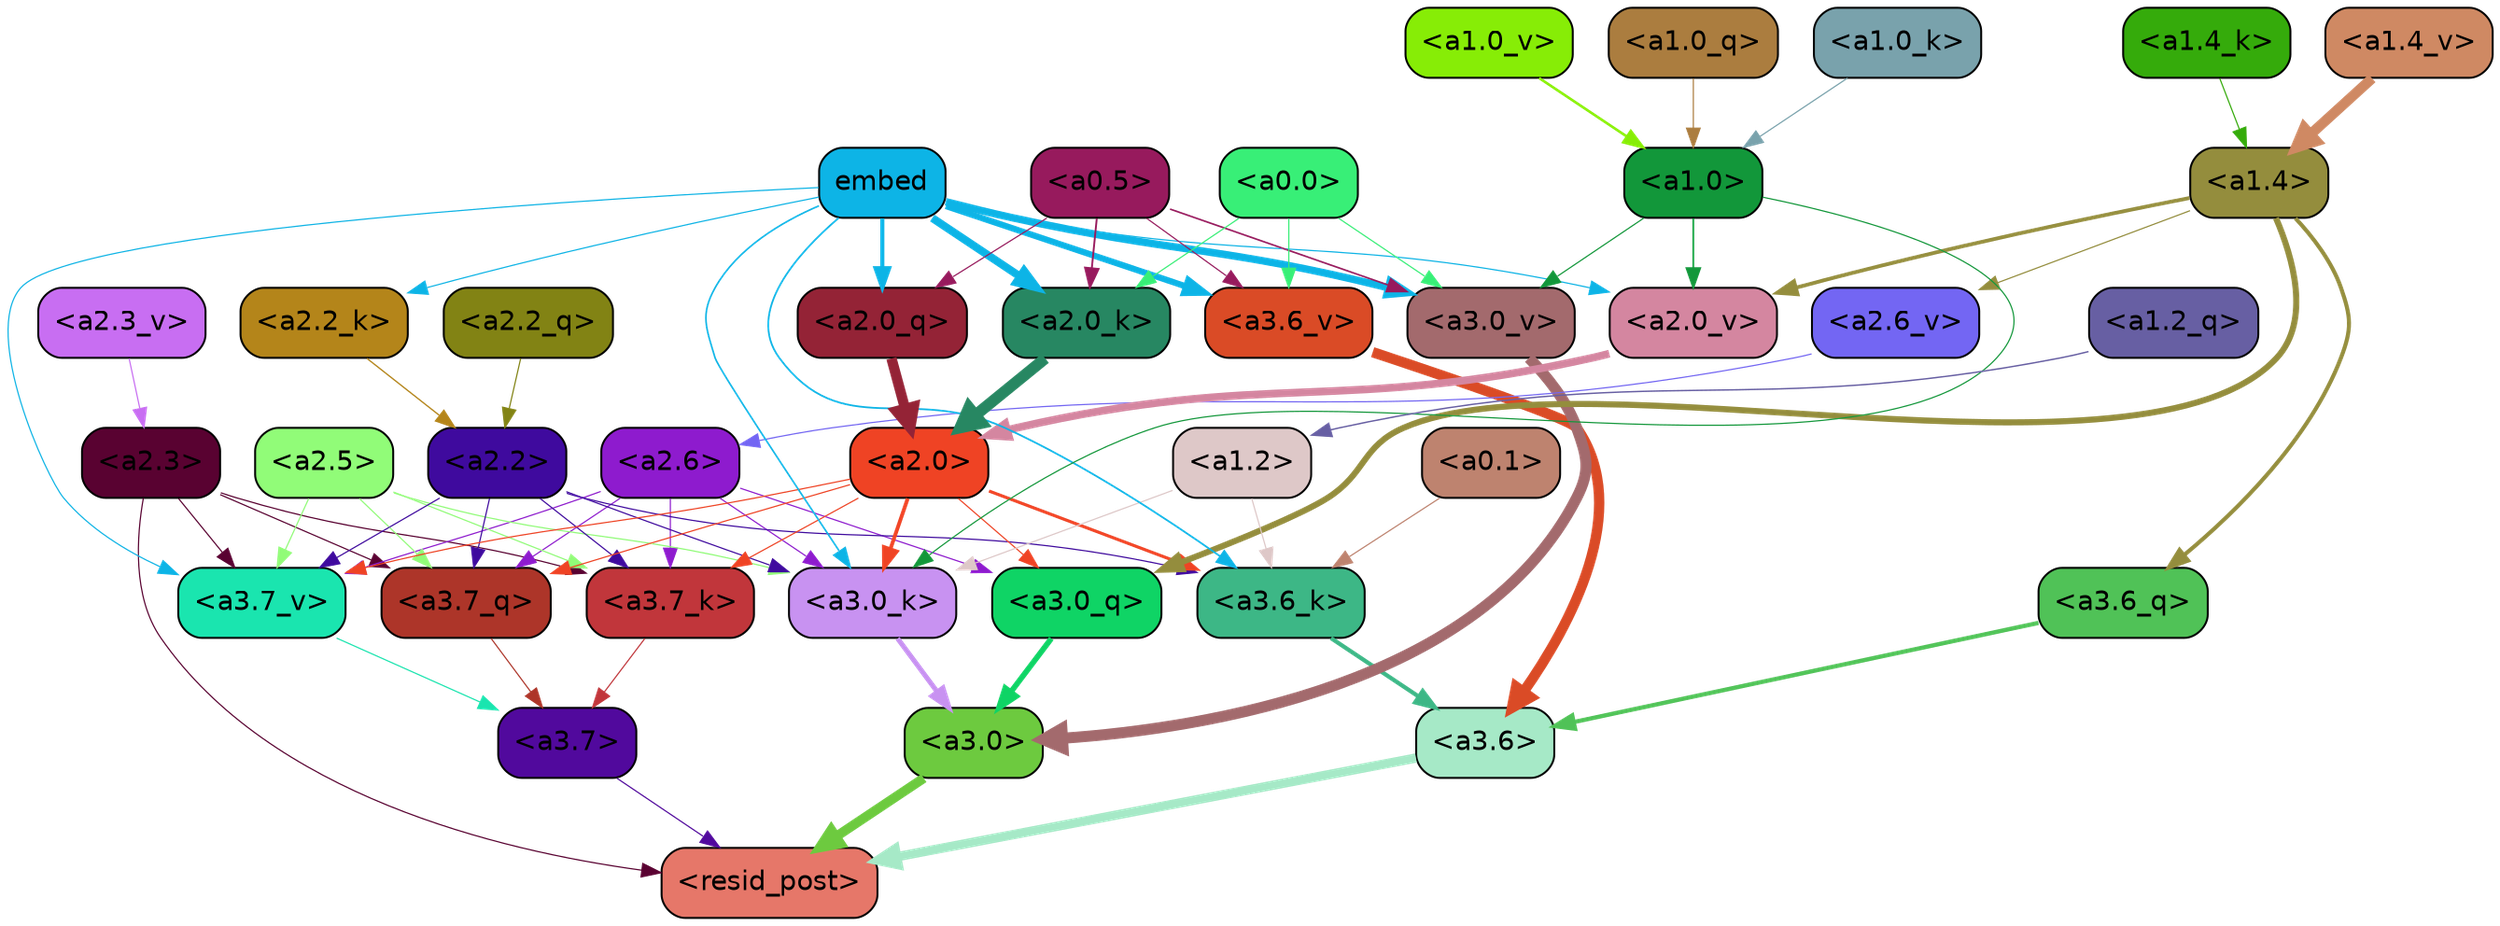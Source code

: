 strict digraph "" {
	graph [bgcolor=transparent,
		layout=dot,
		overlap=false,
		splines=true
	];
	"<a3.7>"	[color=black,
		fillcolor="#51099d",
		fontname=Helvetica,
		shape=box,
		style="filled, rounded"];
	"<resid_post>"	[color=black,
		fillcolor="#e67769",
		fontname=Helvetica,
		shape=box,
		style="filled, rounded"];
	"<a3.7>" -> "<resid_post>"	[color="#51099d",
		penwidth=0.6];
	"<a3.6>"	[color=black,
		fillcolor="#a6e9c7",
		fontname=Helvetica,
		shape=box,
		style="filled, rounded"];
	"<a3.6>" -> "<resid_post>"	[color="#a6e9c7",
		penwidth=4.751592040061951];
	"<a3.0>"	[color=black,
		fillcolor="#6dca3f",
		fontname=Helvetica,
		shape=box,
		style="filled, rounded"];
	"<a3.0>" -> "<resid_post>"	[color="#6dca3f",
		penwidth=4.904066681861877];
	"<a2.3>"	[color=black,
		fillcolor="#590231",
		fontname=Helvetica,
		shape=box,
		style="filled, rounded"];
	"<a2.3>" -> "<resid_post>"	[color="#590231",
		penwidth=0.6];
	"<a3.7_q>"	[color=black,
		fillcolor="#ad3529",
		fontname=Helvetica,
		shape=box,
		style="filled, rounded"];
	"<a2.3>" -> "<a3.7_q>"	[color="#590231",
		penwidth=0.6];
	"<a3.7_k>"	[color=black,
		fillcolor="#c1363b",
		fontname=Helvetica,
		shape=box,
		style="filled, rounded"];
	"<a2.3>" -> "<a3.7_k>"	[color="#590231",
		penwidth=0.6069068089127541];
	"<a3.7_v>"	[color=black,
		fillcolor="#1ae5af",
		fontname=Helvetica,
		shape=box,
		style="filled, rounded"];
	"<a2.3>" -> "<a3.7_v>"	[color="#590231",
		penwidth=0.6];
	"<a3.7_q>" -> "<a3.7>"	[color="#ad3529",
		penwidth=0.6];
	"<a3.6_q>"	[color=black,
		fillcolor="#50c257",
		fontname=Helvetica,
		shape=box,
		style="filled, rounded"];
	"<a3.6_q>" -> "<a3.6>"	[color="#50c257",
		penwidth=2.160832464694977];
	"<a3.0_q>"	[color=black,
		fillcolor="#0fd465",
		fontname=Helvetica,
		shape=box,
		style="filled, rounded"];
	"<a3.0_q>" -> "<a3.0>"	[color="#0fd465",
		penwidth=2.870753765106201];
	"<a3.7_k>" -> "<a3.7>"	[color="#c1363b",
		penwidth=0.6];
	"<a3.6_k>"	[color=black,
		fillcolor="#3db786",
		fontname=Helvetica,
		shape=box,
		style="filled, rounded"];
	"<a3.6_k>" -> "<a3.6>"	[color="#3db786",
		penwidth=2.13908451795578];
	"<a3.0_k>"	[color=black,
		fillcolor="#c892f1",
		fontname=Helvetica,
		shape=box,
		style="filled, rounded"];
	"<a3.0_k>" -> "<a3.0>"	[color="#c892f1",
		penwidth=2.520303964614868];
	"<a3.7_v>" -> "<a3.7>"	[color="#1ae5af",
		penwidth=0.6];
	"<a3.6_v>"	[color=black,
		fillcolor="#da4b26",
		fontname=Helvetica,
		shape=box,
		style="filled, rounded"];
	"<a3.6_v>" -> "<a3.6>"	[color="#da4b26",
		penwidth=5.297133803367615];
	"<a3.0_v>"	[color=black,
		fillcolor="#a36a6d",
		fontname=Helvetica,
		shape=box,
		style="filled, rounded"];
	"<a3.0_v>" -> "<a3.0>"	[color="#a36a6d",
		penwidth=5.680712580680847];
	"<a2.6>"	[color=black,
		fillcolor="#8e1bce",
		fontname=Helvetica,
		shape=box,
		style="filled, rounded"];
	"<a2.6>" -> "<a3.7_q>"	[color="#8e1bce",
		penwidth=0.6];
	"<a2.6>" -> "<a3.0_q>"	[color="#8e1bce",
		penwidth=0.6];
	"<a2.6>" -> "<a3.7_k>"	[color="#8e1bce",
		penwidth=0.6];
	"<a2.6>" -> "<a3.0_k>"	[color="#8e1bce",
		penwidth=0.6];
	"<a2.6>" -> "<a3.7_v>"	[color="#8e1bce",
		penwidth=0.6];
	"<a2.5>"	[color=black,
		fillcolor="#91fc78",
		fontname=Helvetica,
		shape=box,
		style="filled, rounded"];
	"<a2.5>" -> "<a3.7_q>"	[color="#91fc78",
		penwidth=0.6];
	"<a2.5>" -> "<a3.7_k>"	[color="#91fc78",
		penwidth=0.6];
	"<a2.5>" -> "<a3.0_k>"	[color="#91fc78",
		penwidth=0.6];
	"<a2.5>" -> "<a3.7_v>"	[color="#91fc78",
		penwidth=0.6];
	"<a2.2>"	[color=black,
		fillcolor="#3f0a9e",
		fontname=Helvetica,
		shape=box,
		style="filled, rounded"];
	"<a2.2>" -> "<a3.7_q>"	[color="#3f0a9e",
		penwidth=0.6];
	"<a2.2>" -> "<a3.7_k>"	[color="#3f0a9e",
		penwidth=0.6];
	"<a2.2>" -> "<a3.6_k>"	[color="#3f0a9e",
		penwidth=0.6];
	"<a2.2>" -> "<a3.0_k>"	[color="#3f0a9e",
		penwidth=0.6];
	"<a2.2>" -> "<a3.7_v>"	[color="#3f0a9e",
		penwidth=0.6];
	"<a2.0>"	[color=black,
		fillcolor="#ef4324",
		fontname=Helvetica,
		shape=box,
		style="filled, rounded"];
	"<a2.0>" -> "<a3.7_q>"	[color="#ef4324",
		penwidth=0.6];
	"<a2.0>" -> "<a3.0_q>"	[color="#ef4324",
		penwidth=0.6];
	"<a2.0>" -> "<a3.7_k>"	[color="#ef4324",
		penwidth=0.6];
	"<a2.0>" -> "<a3.6_k>"	[color="#ef4324",
		penwidth=1.564806342124939];
	"<a2.0>" -> "<a3.0_k>"	[color="#ef4324",
		penwidth=1.9353990852832794];
	"<a2.0>" -> "<a3.7_v>"	[color="#ef4324",
		penwidth=0.6];
	"<a1.4>"	[color=black,
		fillcolor="#948d3d",
		fontname=Helvetica,
		shape=box,
		style="filled, rounded"];
	"<a1.4>" -> "<a3.6_q>"	[color="#948d3d",
		penwidth=2.0727532356977463];
	"<a1.4>" -> "<a3.0_q>"	[color="#948d3d",
		penwidth=3.1279823780059814];
	"<a2.6_v>"	[color=black,
		fillcolor="#7366f3",
		fontname=Helvetica,
		shape=box,
		style="filled, rounded"];
	"<a1.4>" -> "<a2.6_v>"	[color="#948d3d",
		penwidth=0.6];
	"<a2.0_v>"	[color=black,
		fillcolor="#d486a0",
		fontname=Helvetica,
		shape=box,
		style="filled, rounded"];
	"<a1.4>" -> "<a2.0_v>"	[color="#948d3d",
		penwidth=1.9170897603034973];
	"<a1.2>"	[color=black,
		fillcolor="#dec8c8",
		fontname=Helvetica,
		shape=box,
		style="filled, rounded"];
	"<a1.2>" -> "<a3.6_k>"	[color="#dec8c8",
		penwidth=0.6];
	"<a1.2>" -> "<a3.0_k>"	[color="#dec8c8",
		penwidth=0.6];
	"<a0.1>"	[color=black,
		fillcolor="#be836f",
		fontname=Helvetica,
		shape=box,
		style="filled, rounded"];
	"<a0.1>" -> "<a3.6_k>"	[color="#be836f",
		penwidth=0.6];
	embed	[color=black,
		fillcolor="#0db4e6",
		fontname=Helvetica,
		shape=box,
		style="filled, rounded"];
	embed -> "<a3.6_k>"	[color="#0db4e6",
		penwidth=0.8915999233722687];
	embed -> "<a3.0_k>"	[color="#0db4e6",
		penwidth=0.832088902592659];
	embed -> "<a3.7_v>"	[color="#0db4e6",
		penwidth=0.6];
	embed -> "<a3.6_v>"	[color="#0db4e6",
		penwidth=3.1840110421180725];
	embed -> "<a3.0_v>"	[color="#0db4e6",
		penwidth=3.8132747188210487];
	"<a2.0_q>"	[color=black,
		fillcolor="#942336",
		fontname=Helvetica,
		shape=box,
		style="filled, rounded"];
	embed -> "<a2.0_q>"	[color="#0db4e6",
		penwidth=2.084651827812195];
	"<a2.2_k>"	[color=black,
		fillcolor="#b4851a",
		fontname=Helvetica,
		shape=box,
		style="filled, rounded"];
	embed -> "<a2.2_k>"	[color="#0db4e6",
		penwidth=0.6];
	"<a2.0_k>"	[color=black,
		fillcolor="#278762",
		fontname=Helvetica,
		shape=box,
		style="filled, rounded"];
	embed -> "<a2.0_k>"	[color="#0db4e6",
		penwidth=4.084526404738426];
	embed -> "<a2.0_v>"	[color="#0db4e6",
		penwidth=0.6];
	"<a1.0>"	[color=black,
		fillcolor="#12973a",
		fontname=Helvetica,
		shape=box,
		style="filled, rounded"];
	"<a1.0>" -> "<a3.0_k>"	[color="#12973a",
		penwidth=0.6];
	"<a1.0>" -> "<a3.0_v>"	[color="#12973a",
		penwidth=0.6];
	"<a1.0>" -> "<a2.0_v>"	[color="#12973a",
		penwidth=0.9450988052412868];
	"<a0.5>"	[color=black,
		fillcolor="#971a5d",
		fontname=Helvetica,
		shape=box,
		style="filled, rounded"];
	"<a0.5>" -> "<a3.6_v>"	[color="#971a5d",
		penwidth=0.6];
	"<a0.5>" -> "<a3.0_v>"	[color="#971a5d",
		penwidth=0.8331108838319778];
	"<a0.5>" -> "<a2.0_q>"	[color="#971a5d",
		penwidth=0.6];
	"<a0.5>" -> "<a2.0_k>"	[color="#971a5d",
		penwidth=0.9412797391414642];
	"<a0.0>"	[color=black,
		fillcolor="#38ef77",
		fontname=Helvetica,
		shape=box,
		style="filled, rounded"];
	"<a0.0>" -> "<a3.6_v>"	[color="#38ef77",
		penwidth=0.6];
	"<a0.0>" -> "<a3.0_v>"	[color="#38ef77",
		penwidth=0.6];
	"<a0.0>" -> "<a2.0_k>"	[color="#38ef77",
		penwidth=0.6];
	"<a2.2_q>"	[color=black,
		fillcolor="#828314",
		fontname=Helvetica,
		shape=box,
		style="filled, rounded"];
	"<a2.2_q>" -> "<a2.2>"	[color="#828314",
		penwidth=0.6];
	"<a2.0_q>" -> "<a2.0>"	[color="#942336",
		penwidth=5.29856276512146];
	"<a2.2_k>" -> "<a2.2>"	[color="#b4851a",
		penwidth=0.6722683310508728];
	"<a2.0_k>" -> "<a2.0>"	[color="#278762",
		penwidth=5.859246134757996];
	"<a2.6_v>" -> "<a2.6>"	[color="#7366f3",
		penwidth=0.6];
	"<a2.3_v>"	[color=black,
		fillcolor="#c86ef2",
		fontname=Helvetica,
		shape=box,
		style="filled, rounded"];
	"<a2.3_v>" -> "<a2.3>"	[color="#c86ef2",
		penwidth=0.6];
	"<a2.0_v>" -> "<a2.0>"	[color="#d486a0",
		penwidth=3.9621697664260864];
	"<a1.2_q>"	[color=black,
		fillcolor="#675fa3",
		fontname=Helvetica,
		shape=box,
		style="filled, rounded"];
	"<a1.2_q>" -> "<a1.2>"	[color="#675fa3",
		penwidth=0.7185482024215162];
	"<a1.0_q>"	[color=black,
		fillcolor="#ab7d3f",
		fontname=Helvetica,
		shape=box,
		style="filled, rounded"];
	"<a1.0_q>" -> "<a1.0>"	[color="#ab7d3f",
		penwidth=0.6];
	"<a1.4_k>"	[color=black,
		fillcolor="#35ab0b",
		fontname=Helvetica,
		shape=box,
		style="filled, rounded"];
	"<a1.4_k>" -> "<a1.4>"	[color="#35ab0b",
		penwidth=0.6];
	"<a1.0_k>"	[color=black,
		fillcolor="#79a2ac",
		fontname=Helvetica,
		shape=box,
		style="filled, rounded"];
	"<a1.0_k>" -> "<a1.0>"	[color="#79a2ac",
		penwidth=0.6];
	"<a1.4_v>"	[color=black,
		fillcolor="#cf8963",
		fontname=Helvetica,
		shape=box,
		style="filled, rounded"];
	"<a1.4_v>" -> "<a1.4>"	[color="#cf8963",
		penwidth=5.280138969421387];
	"<a1.0_v>"	[color=black,
		fillcolor="#87ed06",
		fontname=Helvetica,
		shape=box,
		style="filled, rounded"];
	"<a1.0_v>" -> "<a1.0>"	[color="#87ed06",
		penwidth=1.318962275981903];
}
